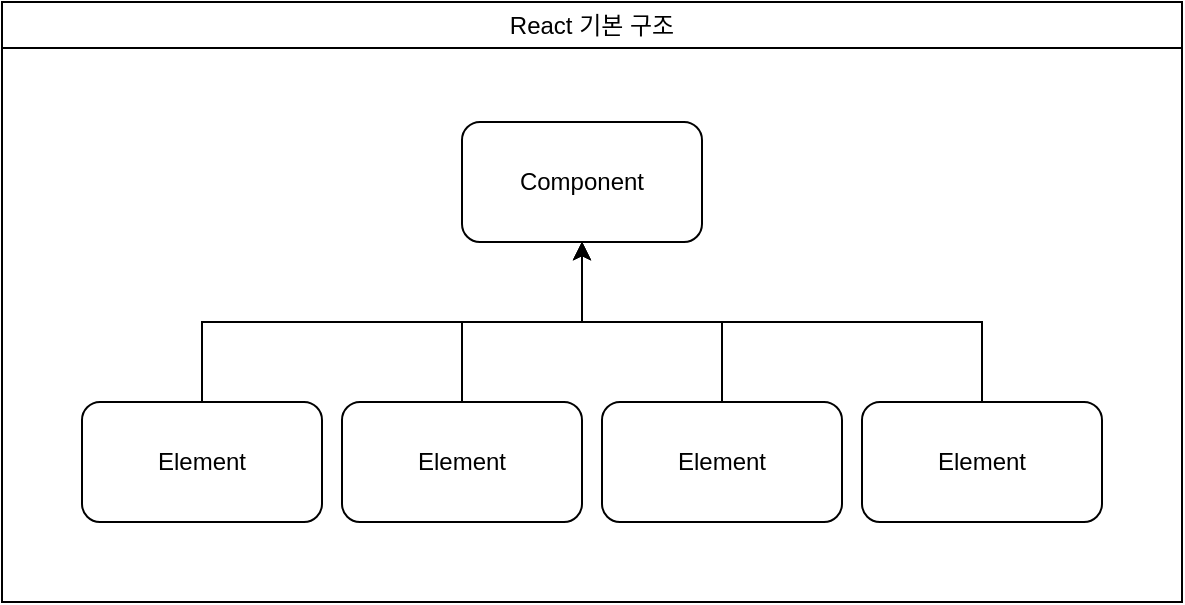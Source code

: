 <mxfile version="24.3.1" type="github">
  <diagram name="페이지-1" id="zOAeg8T45N49be0nf4yD">
    <mxGraphModel dx="2206" dy="1282" grid="1" gridSize="10" guides="1" tooltips="1" connect="1" arrows="1" fold="1" page="1" pageScale="1" pageWidth="827" pageHeight="1169" math="0" shadow="0">
      <root>
        <mxCell id="0" />
        <mxCell id="1" parent="0" />
        <mxCell id="T2-gsKvPVnzZv-vGDISG-6" style="edgeStyle=orthogonalEdgeStyle;rounded=0;orthogonalLoop=1;jettySize=auto;html=1;" edge="1" parent="1" source="T2-gsKvPVnzZv-vGDISG-1" target="T2-gsKvPVnzZv-vGDISG-5">
          <mxGeometry relative="1" as="geometry">
            <Array as="points">
              <mxPoint x="230" y="270" />
              <mxPoint x="420" y="270" />
            </Array>
          </mxGeometry>
        </mxCell>
        <mxCell id="T2-gsKvPVnzZv-vGDISG-1" value="Element" style="rounded=1;whiteSpace=wrap;html=1;" vertex="1" parent="1">
          <mxGeometry x="170" y="310" width="120" height="60" as="geometry" />
        </mxCell>
        <mxCell id="T2-gsKvPVnzZv-vGDISG-7" style="edgeStyle=orthogonalEdgeStyle;rounded=0;orthogonalLoop=1;jettySize=auto;html=1;" edge="1" parent="1" source="T2-gsKvPVnzZv-vGDISG-2" target="T2-gsKvPVnzZv-vGDISG-5">
          <mxGeometry relative="1" as="geometry" />
        </mxCell>
        <mxCell id="T2-gsKvPVnzZv-vGDISG-2" value="Element" style="rounded=1;whiteSpace=wrap;html=1;" vertex="1" parent="1">
          <mxGeometry x="300" y="310" width="120" height="60" as="geometry" />
        </mxCell>
        <mxCell id="T2-gsKvPVnzZv-vGDISG-8" style="edgeStyle=orthogonalEdgeStyle;rounded=0;orthogonalLoop=1;jettySize=auto;html=1;" edge="1" parent="1" source="T2-gsKvPVnzZv-vGDISG-3" target="T2-gsKvPVnzZv-vGDISG-5">
          <mxGeometry relative="1" as="geometry" />
        </mxCell>
        <mxCell id="T2-gsKvPVnzZv-vGDISG-3" value="Element" style="rounded=1;whiteSpace=wrap;html=1;" vertex="1" parent="1">
          <mxGeometry x="430" y="310" width="120" height="60" as="geometry" />
        </mxCell>
        <mxCell id="T2-gsKvPVnzZv-vGDISG-9" style="edgeStyle=orthogonalEdgeStyle;rounded=0;orthogonalLoop=1;jettySize=auto;html=1;" edge="1" parent="1" source="T2-gsKvPVnzZv-vGDISG-4" target="T2-gsKvPVnzZv-vGDISG-5">
          <mxGeometry relative="1" as="geometry">
            <Array as="points">
              <mxPoint x="620" y="270" />
              <mxPoint x="420" y="270" />
            </Array>
          </mxGeometry>
        </mxCell>
        <mxCell id="T2-gsKvPVnzZv-vGDISG-4" value="Element" style="rounded=1;whiteSpace=wrap;html=1;" vertex="1" parent="1">
          <mxGeometry x="560" y="310" width="120" height="60" as="geometry" />
        </mxCell>
        <mxCell id="T2-gsKvPVnzZv-vGDISG-5" value="Component" style="rounded=1;whiteSpace=wrap;html=1;" vertex="1" parent="1">
          <mxGeometry x="360" y="170" width="120" height="60" as="geometry" />
        </mxCell>
        <mxCell id="T2-gsKvPVnzZv-vGDISG-11" value="&lt;span style=&quot;font-weight: 400;&quot;&gt;React 기본 구조&lt;/span&gt;" style="swimlane;whiteSpace=wrap;html=1;" vertex="1" parent="1">
          <mxGeometry x="130" y="110" width="590" height="300" as="geometry" />
        </mxCell>
      </root>
    </mxGraphModel>
  </diagram>
</mxfile>
